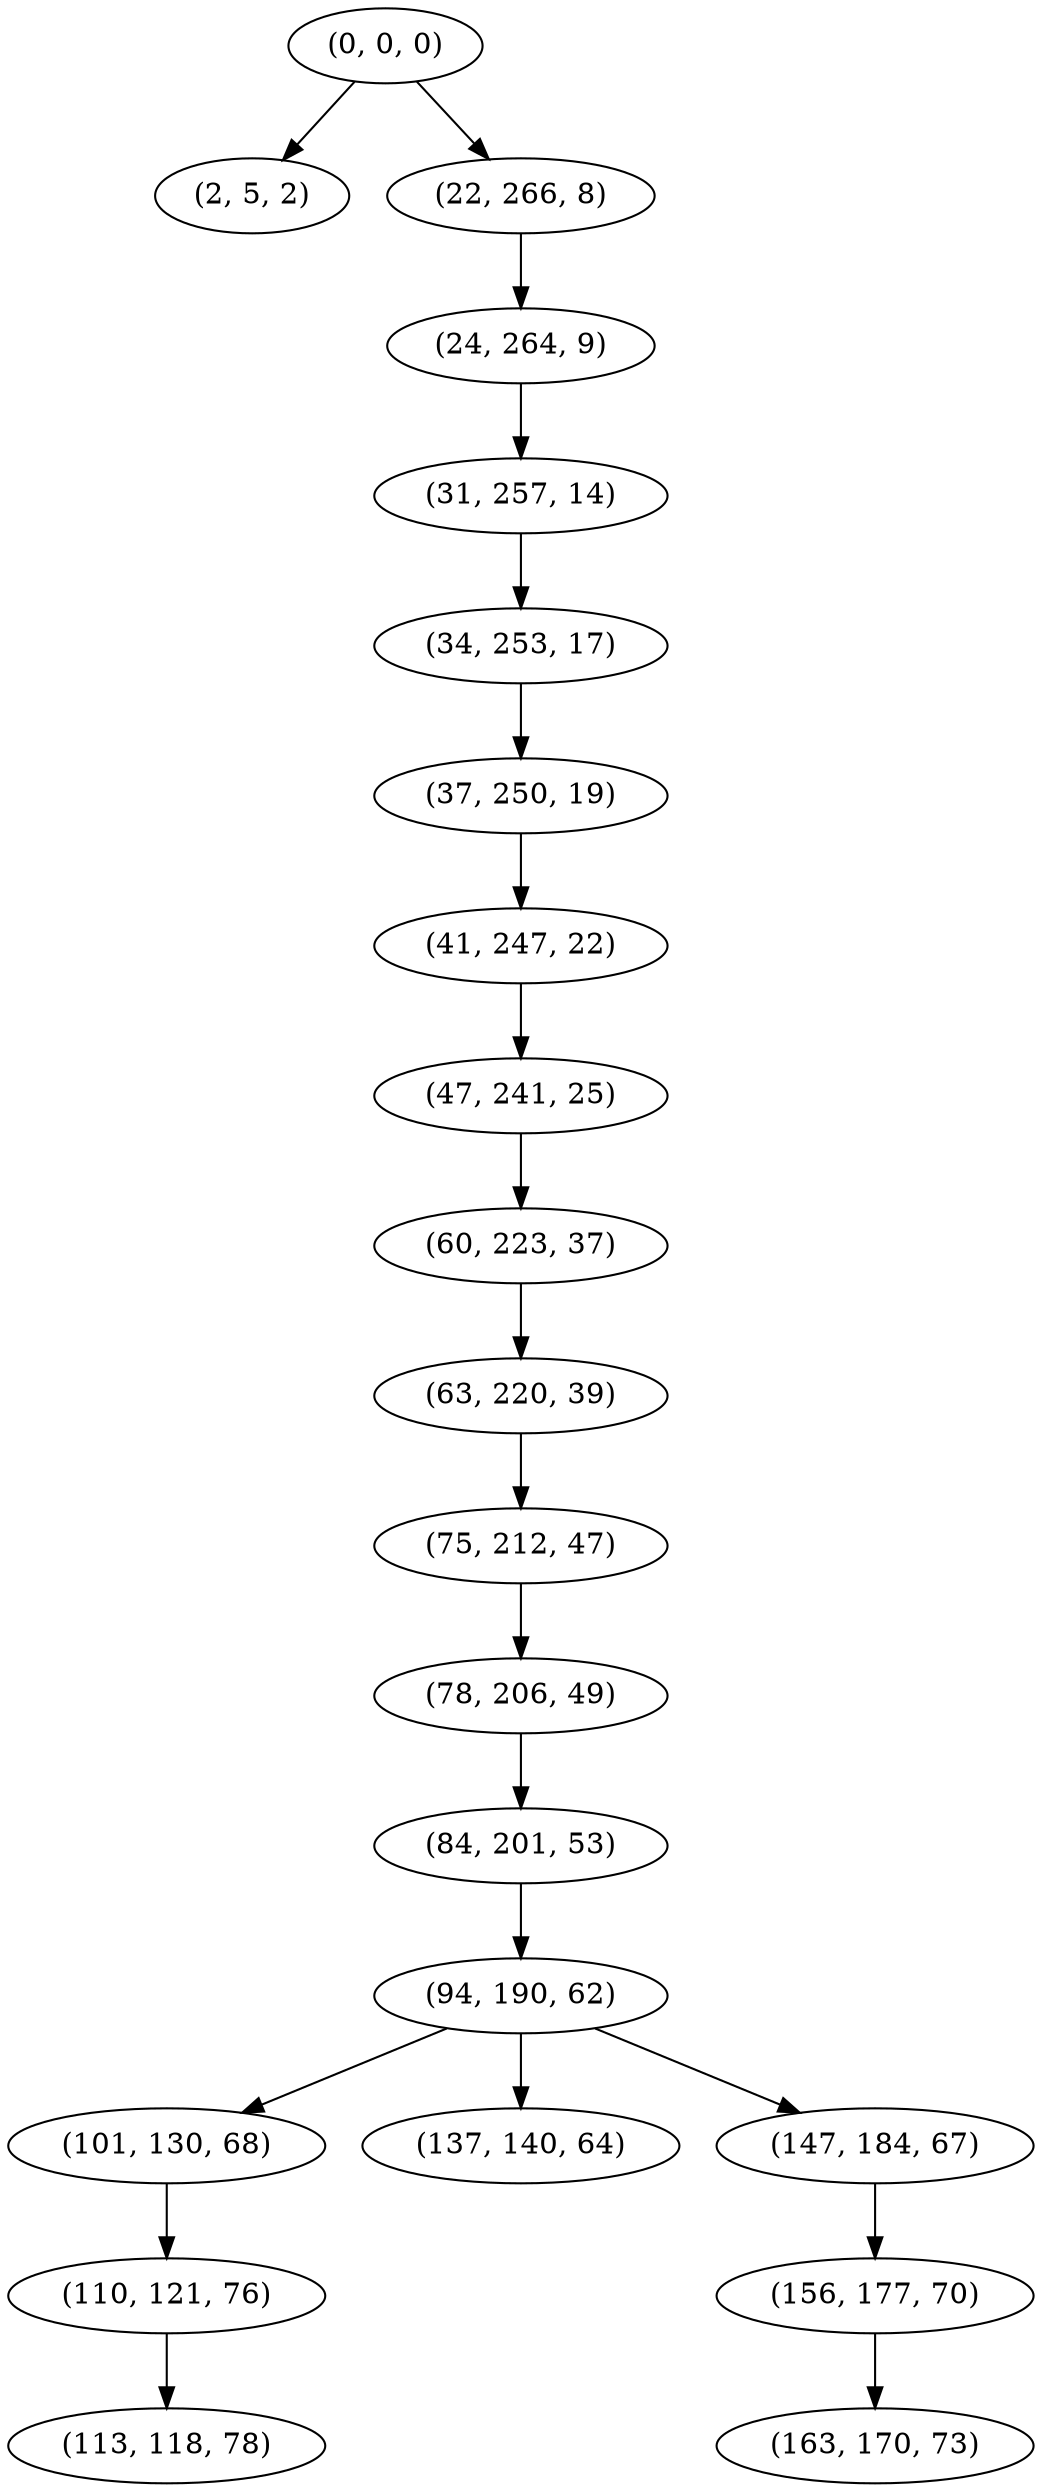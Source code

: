 digraph tree {
    "(0, 0, 0)";
    "(2, 5, 2)";
    "(22, 266, 8)";
    "(24, 264, 9)";
    "(31, 257, 14)";
    "(34, 253, 17)";
    "(37, 250, 19)";
    "(41, 247, 22)";
    "(47, 241, 25)";
    "(60, 223, 37)";
    "(63, 220, 39)";
    "(75, 212, 47)";
    "(78, 206, 49)";
    "(84, 201, 53)";
    "(94, 190, 62)";
    "(101, 130, 68)";
    "(110, 121, 76)";
    "(113, 118, 78)";
    "(137, 140, 64)";
    "(147, 184, 67)";
    "(156, 177, 70)";
    "(163, 170, 73)";
    "(0, 0, 0)" -> "(2, 5, 2)";
    "(0, 0, 0)" -> "(22, 266, 8)";
    "(22, 266, 8)" -> "(24, 264, 9)";
    "(24, 264, 9)" -> "(31, 257, 14)";
    "(31, 257, 14)" -> "(34, 253, 17)";
    "(34, 253, 17)" -> "(37, 250, 19)";
    "(37, 250, 19)" -> "(41, 247, 22)";
    "(41, 247, 22)" -> "(47, 241, 25)";
    "(47, 241, 25)" -> "(60, 223, 37)";
    "(60, 223, 37)" -> "(63, 220, 39)";
    "(63, 220, 39)" -> "(75, 212, 47)";
    "(75, 212, 47)" -> "(78, 206, 49)";
    "(78, 206, 49)" -> "(84, 201, 53)";
    "(84, 201, 53)" -> "(94, 190, 62)";
    "(94, 190, 62)" -> "(101, 130, 68)";
    "(94, 190, 62)" -> "(137, 140, 64)";
    "(94, 190, 62)" -> "(147, 184, 67)";
    "(101, 130, 68)" -> "(110, 121, 76)";
    "(110, 121, 76)" -> "(113, 118, 78)";
    "(147, 184, 67)" -> "(156, 177, 70)";
    "(156, 177, 70)" -> "(163, 170, 73)";
}
